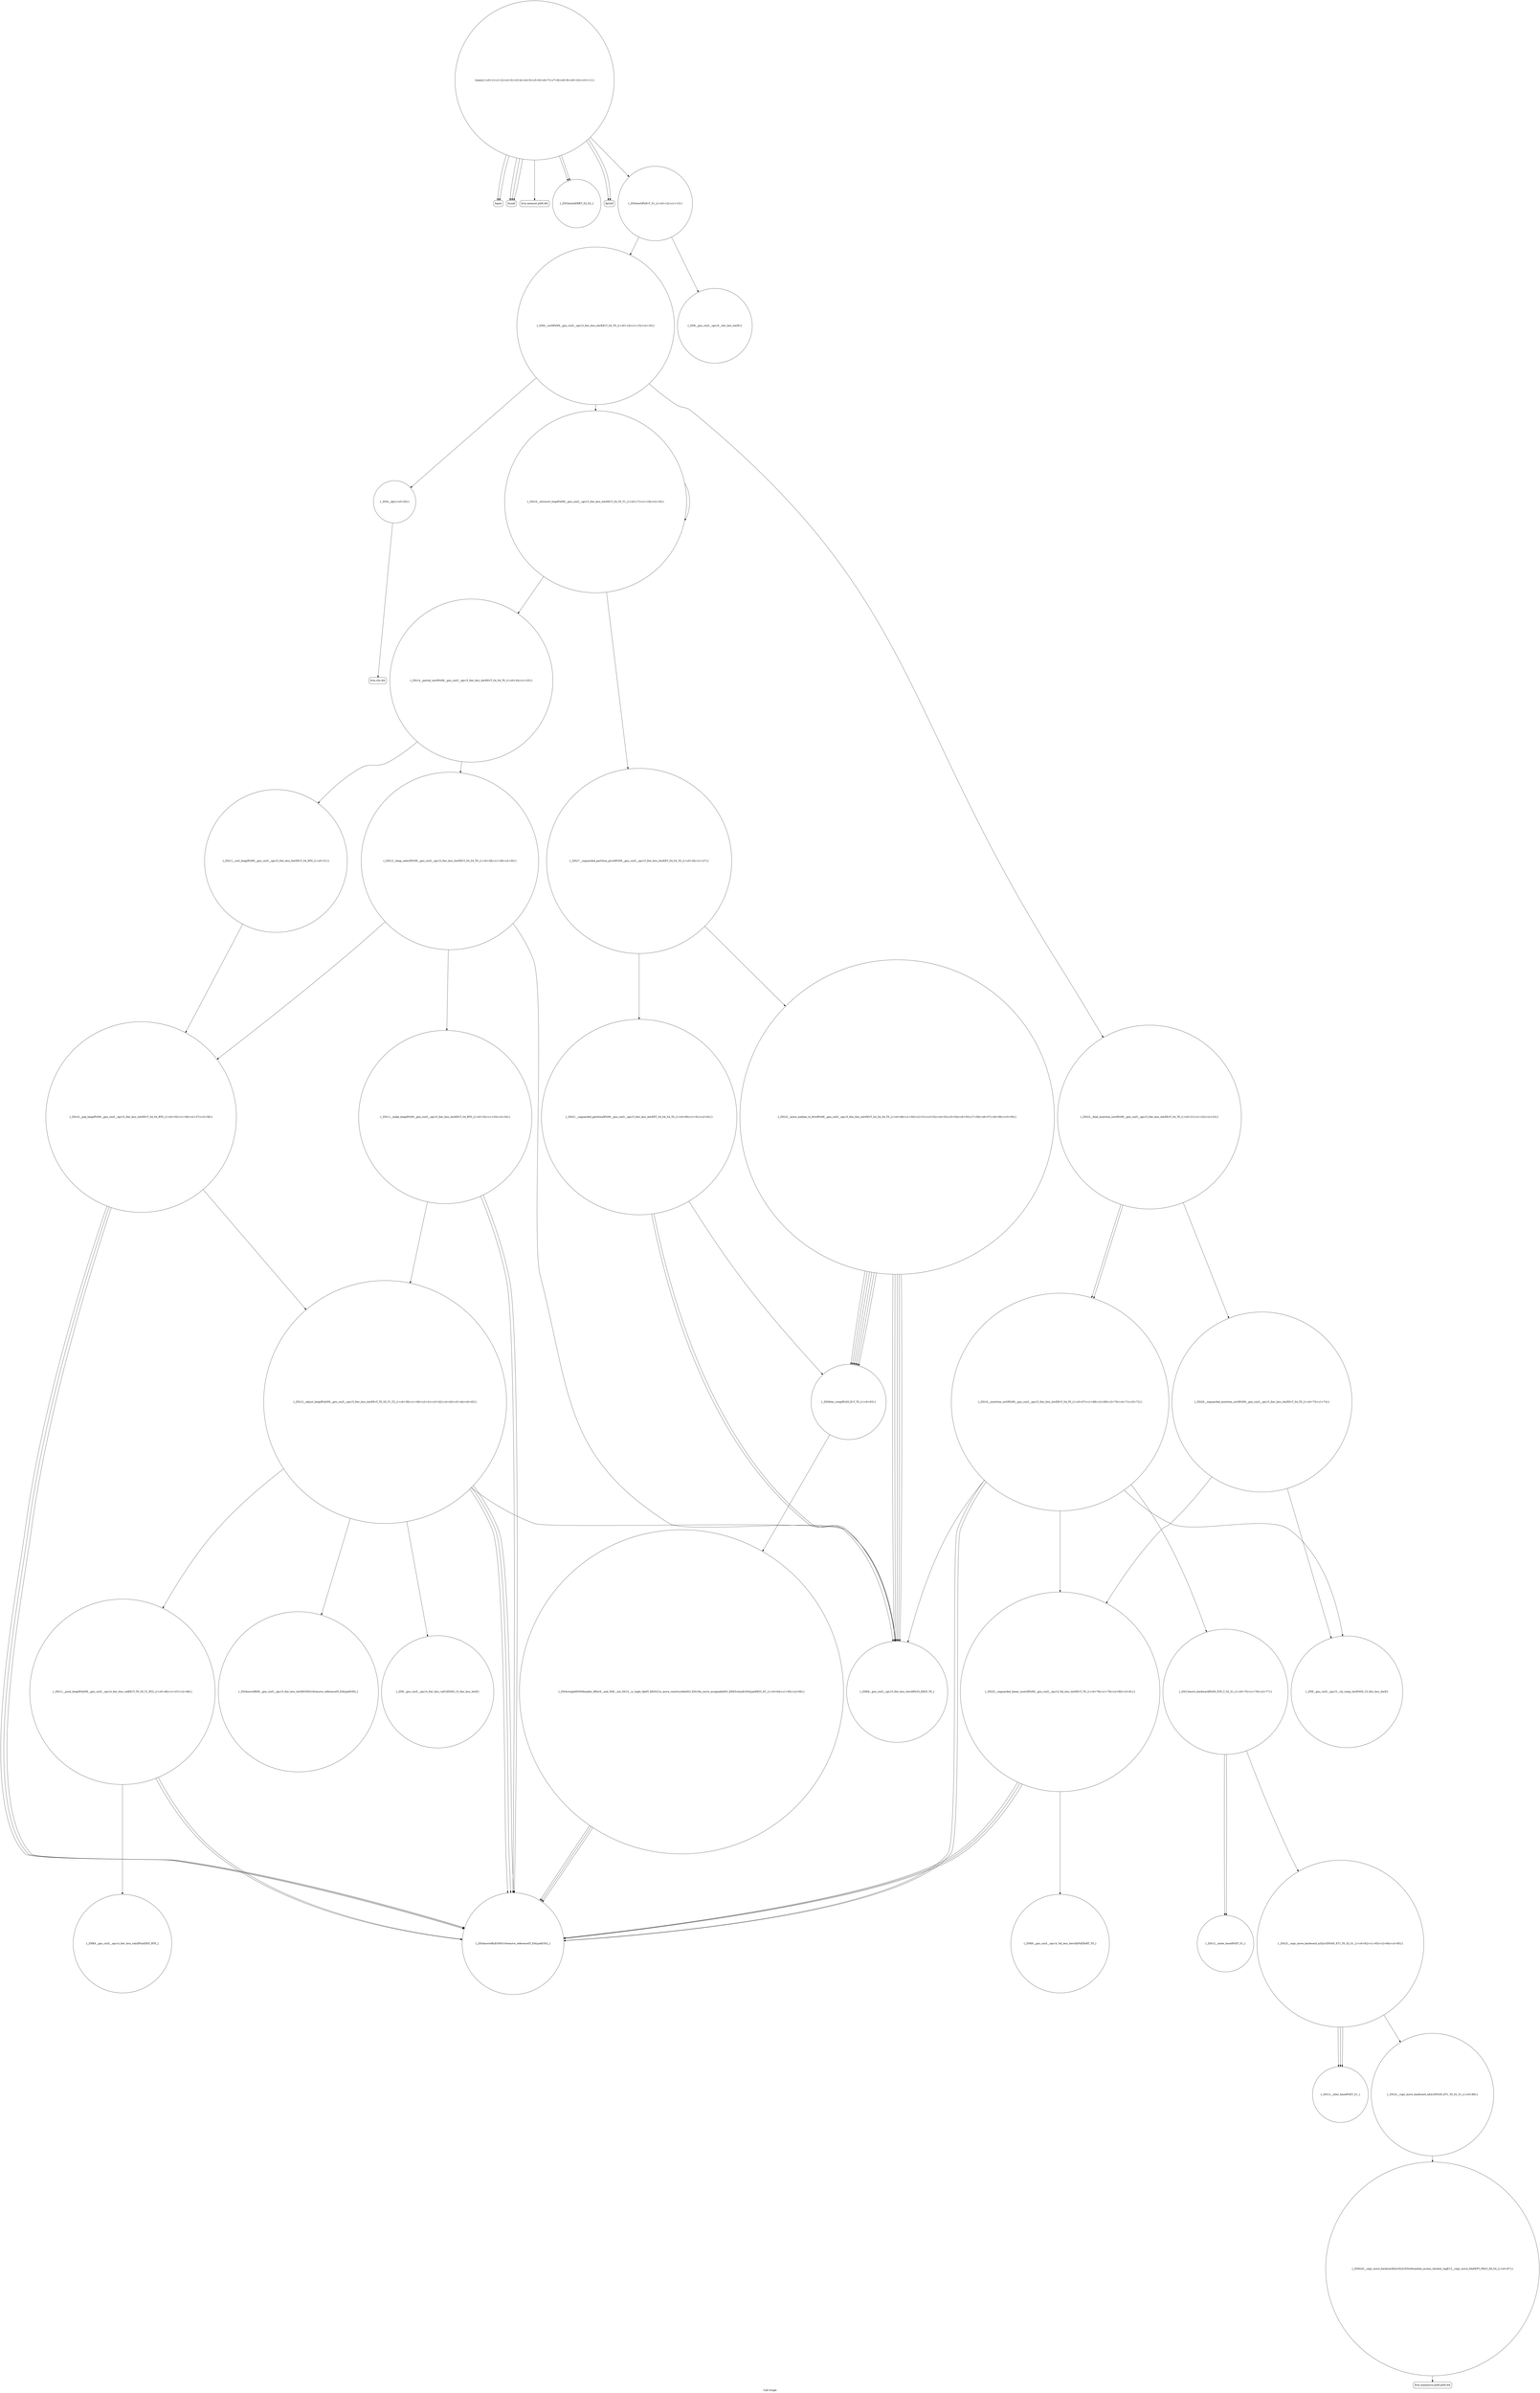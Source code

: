 digraph "Call Graph" {
	label="Call Graph";

	Node0x5623d0d4c3b0 [shape=record,shape=circle,label="{main|{<s0>1|<s1>2|<s2>3|<s3>4|<s4>5|<s5>6|<s6>7|<s7>8|<s8>9|<s9>10|<s10>11}}"];
	Node0x5623d0d4c3b0:s0 -> Node0x5623d0d4c840[color=black];
	Node0x5623d0d4c3b0:s1 -> Node0x5623d0d4c840[color=black];
	Node0x5623d0d4c3b0:s2 -> Node0x5623d0d4c8c0[color=black];
	Node0x5623d0d4c3b0:s3 -> Node0x5623d0d4c940[color=black];
	Node0x5623d0d4c3b0:s4 -> Node0x5623d0d4c8c0[color=black];
	Node0x5623d0d4c3b0:s5 -> Node0x5623d0d4c8c0[color=black];
	Node0x5623d0d4c3b0:s6 -> Node0x5623d0d4c9c0[color=black];
	Node0x5623d0d4c3b0:s7 -> Node0x5623d0d4ca40[color=black];
	Node0x5623d0d4c3b0:s8 -> Node0x5623d0d4cac0[color=black];
	Node0x5623d0d4c3b0:s9 -> Node0x5623d0d4c9c0[color=black];
	Node0x5623d0d4c3b0:s10 -> Node0x5623d0d4ca40[color=black];
	Node0x5623d0d4d4c0 [shape=record,shape=circle,label="{_ZSt21__unguarded_partitionIPxN9__gnu_cxx5__ops15_Iter_less_iterEET_S4_S4_S4_T0_|{<s0>60|<s1>61|<s2>62}}"];
	Node0x5623d0d4d4c0:s0 -> Node0x5623d0d4d040[color=black];
	Node0x5623d0d4d4c0:s1 -> Node0x5623d0d4d040[color=black];
	Node0x5623d0d4d4c0:s2 -> Node0x5623d0d4d540[color=black];
	Node0x5623d0d4cb40 [shape=record,shape=circle,label="{_ZSt6__sortIPxN9__gnu_cxx5__ops15_Iter_less_iterEEvT_S4_T0_|{<s0>14|<s1>15|<s2>16}}"];
	Node0x5623d0d4cb40:s0 -> Node0x5623d0d4ccc0[color=black];
	Node0x5623d0d4cb40:s1 -> Node0x5623d0d4cc40[color=black];
	Node0x5623d0d4cb40:s2 -> Node0x5623d0d4cd40[color=black];
	Node0x5623d0d4d840 [shape=record,shape=circle,label="{_ZSt25__unguarded_linear_insertIPxN9__gnu_cxx5__ops14_Val_less_iterEEvT_T0_|{<s0>78|<s1>79|<s2>80|<s3>81}}"];
	Node0x5623d0d4d840:s0 -> Node0x5623d0d4d140[color=black];
	Node0x5623d0d4d840:s1 -> Node0x5623d0d4dc40[color=black];
	Node0x5623d0d4d840:s2 -> Node0x5623d0d4d140[color=black];
	Node0x5623d0d4d840:s3 -> Node0x5623d0d4d140[color=black];
	Node0x5623d0d4cec0 [shape=record,shape=circle,label="{_ZSt13__heap_selectIPxN9__gnu_cxx5__ops15_Iter_less_iterEEvT_S4_S4_T0_|{<s0>28|<s1>29|<s2>30}}"];
	Node0x5623d0d4cec0:s0 -> Node0x5623d0d4cfc0[color=black];
	Node0x5623d0d4cec0:s1 -> Node0x5623d0d4d040[color=black];
	Node0x5623d0d4cec0:s2 -> Node0x5623d0d4d0c0[color=black];
	Node0x5623d0d4dbc0 [shape=record,shape=Mrecord,label="{llvm.memmove.p0i8.p0i8.i64}"];
	Node0x5623d0d4d240 [shape=record,shape=circle,label="{_ZSt4moveIRN9__gnu_cxx5__ops15_Iter_less_iterEEONSt16remove_referenceIT_E4typeEOS5_}"];
	Node0x5623d0d4c8c0 [shape=record,shape=Mrecord,label="{fscanf}"];
	Node0x5623d0d4d5c0 [shape=record,shape=circle,label="{_ZSt4swapIxENSt9enable_ifIXsr6__and_ISt6__not_ISt15__is_tuple_likeIT_EESt21is_move_constructibleIS3_ESt18is_move_assignableIS3_EEE5valueEvE4typeERS3_SC_|{<s0>64|<s1>65|<s2>66}}"];
	Node0x5623d0d4d5c0:s0 -> Node0x5623d0d4d140[color=black];
	Node0x5623d0d4d5c0:s1 -> Node0x5623d0d4d140[color=black];
	Node0x5623d0d4d5c0:s2 -> Node0x5623d0d4d140[color=black];
	Node0x5623d0d4cc40 [shape=record,shape=circle,label="{_ZSt16__introsort_loopIPxlN9__gnu_cxx5__ops15_Iter_less_iterEEvT_S4_T0_T1_|{<s0>17|<s1>18|<s2>19}}"];
	Node0x5623d0d4cc40:s0 -> Node0x5623d0d4cdc0[color=black];
	Node0x5623d0d4cc40:s1 -> Node0x5623d0d4ce40[color=black];
	Node0x5623d0d4cc40:s2 -> Node0x5623d0d4cc40[color=black];
	Node0x5623d0d4d940 [shape=record,shape=circle,label="{_ZSt23__copy_move_backward_a2ILb1EPxS0_ET1_T0_S2_S1_|{<s0>82|<s1>83|<s2>84|<s3>85}}"];
	Node0x5623d0d4d940:s0 -> Node0x5623d0d4dac0[color=black];
	Node0x5623d0d4d940:s1 -> Node0x5623d0d4dac0[color=black];
	Node0x5623d0d4d940:s2 -> Node0x5623d0d4dac0[color=black];
	Node0x5623d0d4d940:s3 -> Node0x5623d0d4da40[color=black];
	Node0x5623d0d4cfc0 [shape=record,shape=circle,label="{_ZSt11__make_heapIPxN9__gnu_cxx5__ops15_Iter_less_iterEEvT_S4_RT0_|{<s0>32|<s1>33|<s2>34}}"];
	Node0x5623d0d4cfc0:s0 -> Node0x5623d0d4d140[color=black];
	Node0x5623d0d4cfc0:s1 -> Node0x5623d0d4d140[color=black];
	Node0x5623d0d4cfc0:s2 -> Node0x5623d0d4d1c0[color=black];
	Node0x5623d0d4d340 [shape=record,shape=circle,label="{_ZSt11__push_heapIPxlxN9__gnu_cxx5__ops14_Iter_less_valEEvT_T0_S5_T1_RT2_|{<s0>46|<s1>47|<s2>48}}"];
	Node0x5623d0d4d340:s0 -> Node0x5623d0d4d3c0[color=black];
	Node0x5623d0d4d340:s1 -> Node0x5623d0d4d140[color=black];
	Node0x5623d0d4d340:s2 -> Node0x5623d0d4d140[color=black];
	Node0x5623d0d4c9c0 [shape=record,shape=circle,label="{_ZSt3minIxERKT_S2_S2_}"];
	Node0x5623d0d4d6c0 [shape=record,shape=circle,label="{_ZSt16__insertion_sortIPxN9__gnu_cxx5__ops15_Iter_less_iterEEvT_S4_T0_|{<s0>67|<s1>68|<s2>69|<s3>70|<s4>71|<s5>72}}"];
	Node0x5623d0d4d6c0:s0 -> Node0x5623d0d4d040[color=black];
	Node0x5623d0d4d6c0:s1 -> Node0x5623d0d4d140[color=black];
	Node0x5623d0d4d6c0:s2 -> Node0x5623d0d4d7c0[color=black];
	Node0x5623d0d4d6c0:s3 -> Node0x5623d0d4d140[color=black];
	Node0x5623d0d4d6c0:s4 -> Node0x5623d0d4d8c0[color=black];
	Node0x5623d0d4d6c0:s5 -> Node0x5623d0d4d840[color=black];
	Node0x5623d0d4cd40 [shape=record,shape=circle,label="{_ZSt22__final_insertion_sortIPxN9__gnu_cxx5__ops15_Iter_less_iterEEvT_S4_T0_|{<s0>21|<s1>22|<s2>23}}"];
	Node0x5623d0d4cd40:s0 -> Node0x5623d0d4d6c0[color=black];
	Node0x5623d0d4cd40:s1 -> Node0x5623d0d4d740[color=black];
	Node0x5623d0d4cd40:s2 -> Node0x5623d0d4d6c0[color=black];
	Node0x5623d0d4da40 [shape=record,shape=circle,label="{_ZSt22__copy_move_backward_aILb1EPxS0_ET1_T0_S2_S1_|{<s0>86}}"];
	Node0x5623d0d4da40:s0 -> Node0x5623d0d4db40[color=black];
	Node0x5623d0d4d0c0 [shape=record,shape=circle,label="{_ZSt10__pop_heapIPxN9__gnu_cxx5__ops15_Iter_less_iterEEvT_S4_S4_RT0_|{<s0>35|<s1>36|<s2>37|<s3>38}}"];
	Node0x5623d0d4d0c0:s0 -> Node0x5623d0d4d140[color=black];
	Node0x5623d0d4d0c0:s1 -> Node0x5623d0d4d140[color=black];
	Node0x5623d0d4d0c0:s2 -> Node0x5623d0d4d140[color=black];
	Node0x5623d0d4d0c0:s3 -> Node0x5623d0d4d1c0[color=black];
	Node0x5623d0d4d440 [shape=record,shape=circle,label="{_ZSt22__move_median_to_firstIPxN9__gnu_cxx5__ops15_Iter_less_iterEEvT_S4_S4_S4_T0_|{<s0>49|<s1>50|<s2>51|<s3>52|<s4>53|<s5>54|<s6>55|<s7>56|<s8>57|<s9>58|<s10>59}}"];
	Node0x5623d0d4d440:s0 -> Node0x5623d0d4d040[color=black];
	Node0x5623d0d4d440:s1 -> Node0x5623d0d4d040[color=black];
	Node0x5623d0d4d440:s2 -> Node0x5623d0d4d540[color=black];
	Node0x5623d0d4d440:s3 -> Node0x5623d0d4d040[color=black];
	Node0x5623d0d4d440:s4 -> Node0x5623d0d4d540[color=black];
	Node0x5623d0d4d440:s5 -> Node0x5623d0d4d540[color=black];
	Node0x5623d0d4d440:s6 -> Node0x5623d0d4d040[color=black];
	Node0x5623d0d4d440:s7 -> Node0x5623d0d4d540[color=black];
	Node0x5623d0d4d440:s8 -> Node0x5623d0d4d040[color=black];
	Node0x5623d0d4d440:s9 -> Node0x5623d0d4d540[color=black];
	Node0x5623d0d4d440:s10 -> Node0x5623d0d4d540[color=black];
	Node0x5623d0d4cac0 [shape=record,shape=circle,label="{_ZSt4sortIPxEvT_S1_|{<s0>12|<s1>13}}"];
	Node0x5623d0d4cac0:s0 -> Node0x5623d0d4cbc0[color=black];
	Node0x5623d0d4cac0:s1 -> Node0x5623d0d4cb40[color=black];
	Node0x5623d0d4d7c0 [shape=record,shape=circle,label="{_ZSt13move_backwardIPxS0_ET0_T_S2_S1_|{<s0>75|<s1>76|<s2>77}}"];
	Node0x5623d0d4d7c0:s0 -> Node0x5623d0d4d9c0[color=black];
	Node0x5623d0d4d7c0:s1 -> Node0x5623d0d4d9c0[color=black];
	Node0x5623d0d4d7c0:s2 -> Node0x5623d0d4d940[color=black];
	Node0x5623d0d4ce40 [shape=record,shape=circle,label="{_ZSt27__unguarded_partition_pivotIPxN9__gnu_cxx5__ops15_Iter_less_iterEET_S4_S4_T0_|{<s0>26|<s1>27}}"];
	Node0x5623d0d4ce40:s0 -> Node0x5623d0d4d440[color=black];
	Node0x5623d0d4ce40:s1 -> Node0x5623d0d4d4c0[color=black];
	Node0x5623d0d4db40 [shape=record,shape=circle,label="{_ZNSt20__copy_move_backwardILb1ELb1ESt26random_access_iterator_tagE13__copy_move_bIxEEPT_PKS3_S6_S4_|{<s0>87}}"];
	Node0x5623d0d4db40:s0 -> Node0x5623d0d4dbc0[color=black];
	Node0x5623d0d4d1c0 [shape=record,shape=circle,label="{_ZSt13__adjust_heapIPxlxN9__gnu_cxx5__ops15_Iter_less_iterEEvT_T0_S5_T1_T2_|{<s0>39|<s1>40|<s2>41|<s3>42|<s4>43|<s5>44|<s6>45}}"];
	Node0x5623d0d4d1c0:s0 -> Node0x5623d0d4d040[color=black];
	Node0x5623d0d4d1c0:s1 -> Node0x5623d0d4d140[color=black];
	Node0x5623d0d4d1c0:s2 -> Node0x5623d0d4d140[color=black];
	Node0x5623d0d4d1c0:s3 -> Node0x5623d0d4d240[color=black];
	Node0x5623d0d4d1c0:s4 -> Node0x5623d0d4d2c0[color=black];
	Node0x5623d0d4d1c0:s5 -> Node0x5623d0d4d140[color=black];
	Node0x5623d0d4d1c0:s6 -> Node0x5623d0d4d340[color=black];
	Node0x5623d0d4c840 [shape=record,shape=Mrecord,label="{fopen}"];
	Node0x5623d0d4d540 [shape=record,shape=circle,label="{_ZSt9iter_swapIPxS0_EvT_T0_|{<s0>63}}"];
	Node0x5623d0d4d540:s0 -> Node0x5623d0d4d5c0[color=black];
	Node0x5623d0d4cbc0 [shape=record,shape=circle,label="{_ZN9__gnu_cxx5__ops16__iter_less_iterEv}"];
	Node0x5623d0d4d8c0 [shape=record,shape=circle,label="{_ZN9__gnu_cxx5__ops15__val_comp_iterENS0_15_Iter_less_iterE}"];
	Node0x5623d0d4cf40 [shape=record,shape=circle,label="{_ZSt11__sort_heapIPxN9__gnu_cxx5__ops15_Iter_less_iterEEvT_S4_RT0_|{<s0>31}}"];
	Node0x5623d0d4cf40:s0 -> Node0x5623d0d4d0c0[color=black];
	Node0x5623d0d4dc40 [shape=record,shape=circle,label="{_ZNK9__gnu_cxx5__ops14_Val_less_iterclIxPxEEbRT_T0_}"];
	Node0x5623d0d4d2c0 [shape=record,shape=circle,label="{_ZN9__gnu_cxx5__ops14_Iter_less_valC2ENS0_15_Iter_less_iterE}"];
	Node0x5623d0d4c940 [shape=record,shape=Mrecord,label="{llvm.memset.p0i8.i64}"];
	Node0x5623d0d4d640 [shape=record,shape=Mrecord,label="{llvm.ctlz.i64}"];
	Node0x5623d0d4ccc0 [shape=record,shape=circle,label="{_ZSt4__lgl|{<s0>20}}"];
	Node0x5623d0d4ccc0:s0 -> Node0x5623d0d4d640[color=black];
	Node0x5623d0d4d9c0 [shape=record,shape=circle,label="{_ZSt12__miter_baseIPxET_S1_}"];
	Node0x5623d0d4d040 [shape=record,shape=circle,label="{_ZNK9__gnu_cxx5__ops15_Iter_less_iterclIPxS3_EEbT_T0_}"];
	Node0x5623d0d4d3c0 [shape=record,shape=circle,label="{_ZNK9__gnu_cxx5__ops14_Iter_less_valclIPxxEEbT_RT0_}"];
	Node0x5623d0d4ca40 [shape=record,shape=Mrecord,label="{fprintf}"];
	Node0x5623d0d4d740 [shape=record,shape=circle,label="{_ZSt26__unguarded_insertion_sortIPxN9__gnu_cxx5__ops15_Iter_less_iterEEvT_S4_T0_|{<s0>73|<s1>74}}"];
	Node0x5623d0d4d740:s0 -> Node0x5623d0d4d8c0[color=black];
	Node0x5623d0d4d740:s1 -> Node0x5623d0d4d840[color=black];
	Node0x5623d0d4cdc0 [shape=record,shape=circle,label="{_ZSt14__partial_sortIPxN9__gnu_cxx5__ops15_Iter_less_iterEEvT_S4_S4_T0_|{<s0>24|<s1>25}}"];
	Node0x5623d0d4cdc0:s0 -> Node0x5623d0d4cec0[color=black];
	Node0x5623d0d4cdc0:s1 -> Node0x5623d0d4cf40[color=black];
	Node0x5623d0d4dac0 [shape=record,shape=circle,label="{_ZSt12__niter_baseIPxET_S1_}"];
	Node0x5623d0d4d140 [shape=record,shape=circle,label="{_ZSt4moveIRxEONSt16remove_referenceIT_E4typeEOS2_}"];
}
